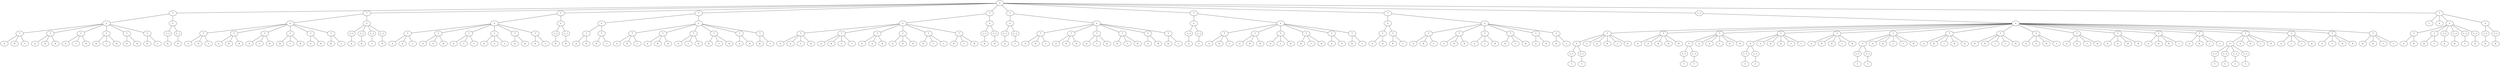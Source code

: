 graph F_abcd {
35313 [label="+" ] ;
35313 -- 35314
35313 -- 35349
35313 -- 35387
35313 -- 35421
35313 -- 35457
35313 -- 35495
35313 -- 35529
35313 -- 35563
35313 -- 35599
35313 -- 35732
35314 [label="*" ] ;
35314 -- 35317
35314 -- 35341
35317 [label="+" ] ;
35317 -- 35318
35317 -- 35322
35317 -- 35326
35317 -- 35330
35317 -- 35334
35317 -- 35337
35318 [label="*" ] ;
35318 -- 35319
35318 -- 35320
35318 -- 35321
35319 [label="a" ] ;
35320 [label="b" ] ;
35321 [label="c" ] ;
35322 [label="*" ] ;
35322 -- 35323
35322 -- 35324
35322 -- 35325
35323 [label="a" ] ;
35324 [label="b" ] ;
35325 [label="d" ] ;
35326 [label="*" ] ;
35326 -- 35327
35326 -- 35328
35326 -- 35329
35327 [label="a" ] ;
35328 [label="c" ] ;
35329 [label="d" ] ;
35330 [label="*" ] ;
35330 -- 35331
35330 -- 35332
35330 -- 35333
35331 [label="b" ] ;
35332 [label="c" ] ;
35333 [label="d" ] ;
35334 [label="*" ] ;
35334 -- 35335
35334 -- 35336
35335 [label="a" ] ;
35336 [label="d" ] ;
35337 [label="*" ] ;
35337 -- 35338
35337 -- 35339
35338 [label="b" ] ;
35339 [label="c" ] ;
35341 [label="+" ] ;
35341 -- 35342
35341 -- 35344
35342 [label="(...)" ] ;
35342 -- 35343
35343 [label="b" ] ;
35344 [label="(...)" ] ;
35344 -- 35345
35345 [label="d" ] ;
35349 [label="*" ] ;
35349 -- 35351
35349 -- 35375
35351 [label="+" ] ;
35351 -- 35352
35351 -- 35356
35351 -- 35360
35351 -- 35364
35351 -- 35368
35351 -- 35371
35352 [label="*" ] ;
35352 -- 35353
35352 -- 35354
35352 -- 35355
35353 [label="a" ] ;
35354 [label="b" ] ;
35355 [label="c" ] ;
35356 [label="*" ] ;
35356 -- 35357
35356 -- 35358
35356 -- 35359
35357 [label="a" ] ;
35358 [label="b" ] ;
35359 [label="d" ] ;
35360 [label="*" ] ;
35360 -- 35361
35360 -- 35362
35360 -- 35363
35361 [label="a" ] ;
35362 [label="c" ] ;
35363 [label="d" ] ;
35364 [label="*" ] ;
35364 -- 35365
35364 -- 35366
35364 -- 35367
35365 [label="b" ] ;
35366 [label="c" ] ;
35367 [label="d" ] ;
35368 [label="*" ] ;
35368 -- 35369
35368 -- 35370
35369 [label="a" ] ;
35370 [label="d" ] ;
35371 [label="*" ] ;
35371 -- 35372
35371 -- 35373
35372 [label="b" ] ;
35373 [label="c" ] ;
35375 [label="+" ] ;
35375 -- 35376
35375 -- 35378
35375 -- 35380
35375 -- 35382
35376 [label="(...)" ] ;
35376 -- 35377
35377 [label="a" ] ;
35378 [label="(...)" ] ;
35378 -- 35379
35379 [label="b" ] ;
35380 [label="(...)" ] ;
35380 -- 35381
35381 [label="c" ] ;
35382 [label="(...)" ] ;
35382 -- 35383
35383 [label="d" ] ;
35387 [label="*" ] ;
35387 -- 35389
35387 -- 35413
35389 [label="+" ] ;
35389 -- 35390
35389 -- 35394
35389 -- 35398
35389 -- 35402
35389 -- 35406
35389 -- 35409
35390 [label="*" ] ;
35390 -- 35391
35390 -- 35392
35390 -- 35393
35391 [label="a" ] ;
35392 [label="a" ] ;
35393 [label="c" ] ;
35394 [label="*" ] ;
35394 -- 35395
35394 -- 35396
35394 -- 35397
35395 [label="a" ] ;
35396 [label="a" ] ;
35397 [label="d" ] ;
35398 [label="*" ] ;
35398 -- 35399
35398 -- 35400
35398 -- 35401
35399 [label="a" ] ;
35400 [label="c" ] ;
35401 [label="c" ] ;
35402 [label="*" ] ;
35402 -- 35403
35402 -- 35404
35402 -- 35405
35403 [label="b" ] ;
35404 [label="c" ] ;
35405 [label="c" ] ;
35406 [label="*" ] ;
35406 -- 35407
35406 -- 35408
35407 [label="a" ] ;
35408 [label="d" ] ;
35409 [label="*" ] ;
35409 -- 35410
35409 -- 35411
35410 [label="b" ] ;
35411 [label="c" ] ;
35413 [label="+" ] ;
35413 -- 35414
35413 -- 35416
35414 [label="(...)" ] ;
35414 -- 35415
35415 [label="b" ] ;
35416 [label="(...)" ] ;
35416 -- 35417
35417 [label="d" ] ;
35421 [label="*" ] ;
35421 -- 35423
35421 -- 35431
35423 [label="+" ] ;
35423 -- 35424
35423 -- 35427
35424 [label="*" ] ;
35424 -- 35425
35424 -- 35426
35425 [label="a" ] ;
35426 [label="d" ] ;
35427 [label="*" ] ;
35427 -- 35428
35427 -- 35429
35428 [label="b" ] ;
35429 [label="c" ] ;
35431 [label="+" ] ;
35431 -- 35432
35431 -- 35436
35431 -- 35440
35431 -- 35444
35431 -- 35448
35431 -- 35451
35432 [label="*" ] ;
35432 -- 35433
35432 -- 35434
35432 -- 35435
35433 [label="a" ] ;
35434 [label="b" ] ;
35435 [label="c" ] ;
35436 [label="*" ] ;
35436 -- 35437
35436 -- 35438
35436 -- 35439
35437 [label="a" ] ;
35438 [label="b" ] ;
35439 [label="d" ] ;
35440 [label="*" ] ;
35440 -- 35441
35440 -- 35442
35440 -- 35443
35441 [label="a" ] ;
35442 [label="c" ] ;
35443 [label="d" ] ;
35444 [label="*" ] ;
35444 -- 35445
35444 -- 35446
35444 -- 35447
35445 [label="b" ] ;
35446 [label="c" ] ;
35447 [label="d" ] ;
35448 [label="*" ] ;
35448 -- 35449
35448 -- 35450
35449 [label="a" ] ;
35450 [label="d" ] ;
35451 [label="*" ] ;
35451 -- 35452
35451 -- 35453
35452 [label="b" ] ;
35453 [label="c" ] ;
35457 [label="*" ] ;
35457 -- 35459
35457 -- 35487
35459 [label="+" ] ;
35459 -- 35460
35459 -- 35465
35459 -- 35470
35459 -- 35474
35459 -- 35478
35459 -- 35482
35460 [label="*" ] ;
35460 -- 35461
35460 -- 35462
35460 -- 35463
35460 -- 35464
35461 [label="a" ] ;
35462 [label="a" ] ;
35463 [label="c" ] ;
35464 [label="d" ] ;
35465 [label="*" ] ;
35465 -- 35466
35465 -- 35467
35465 -- 35468
35465 -- 35469
35466 [label="a" ] ;
35467 [label="b" ] ;
35468 [label="c" ] ;
35469 [label="c" ] ;
35470 [label="*" ] ;
35470 -- 35471
35470 -- 35472
35470 -- 35473
35471 [label="a" ] ;
35472 [label="a" ] ;
35473 [label="d" ] ;
35474 [label="*" ] ;
35474 -- 35475
35474 -- 35476
35474 -- 35477
35475 [label="a" ] ;
35476 [label="b" ] ;
35477 [label="d" ] ;
35478 [label="*" ] ;
35478 -- 35479
35478 -- 35480
35478 -- 35481
35479 [label="b" ] ;
35480 [label="c" ] ;
35481 [label="c" ] ;
35482 [label="*" ] ;
35482 -- 35483
35482 -- 35484
35482 -- 35485
35483 [label="b" ] ;
35484 [label="c" ] ;
35485 [label="d" ] ;
35487 [label="+" ] ;
35487 -- 35488
35487 -- 35490
35488 [label="(...)" ] ;
35488 -- 35489
35489 [label="b" ] ;
35490 [label="(...)" ] ;
35490 -- 35491
35491 [label="d" ] ;
35495 [label="*" ] ;
35495 -- 35497
35495 -- 35503
35497 [label="+" ] ;
35497 -- 35498
35497 -- 35500
35498 [label="(...)" ] ;
35498 -- 35499
35499 [label="a" ] ;
35500 [label="(...)" ] ;
35500 -- 35501
35501 [label="c" ] ;
35503 [label="+" ] ;
35503 -- 35504
35503 -- 35508
35503 -- 35512
35503 -- 35516
35503 -- 35520
35503 -- 35523
35504 [label="*" ] ;
35504 -- 35505
35504 -- 35506
35504 -- 35507
35505 [label="a" ] ;
35506 [label="b" ] ;
35507 [label="c" ] ;
35508 [label="*" ] ;
35508 -- 35509
35508 -- 35510
35508 -- 35511
35509 [label="a" ] ;
35510 [label="b" ] ;
35511 [label="d" ] ;
35512 [label="*" ] ;
35512 -- 35513
35512 -- 35514
35512 -- 35515
35513 [label="a" ] ;
35514 [label="c" ] ;
35515 [label="d" ] ;
35516 [label="*" ] ;
35516 -- 35517
35516 -- 35518
35516 -- 35519
35517 [label="b" ] ;
35518 [label="c" ] ;
35519 [label="d" ] ;
35520 [label="*" ] ;
35520 -- 35521
35520 -- 35522
35521 [label="a" ] ;
35522 [label="d" ] ;
35523 [label="*" ] ;
35523 -- 35524
35523 -- 35525
35524 [label="b" ] ;
35525 [label="c" ] ;
35529 [label="*" ] ;
35529 -- 35531
35529 -- 35537
35531 [label="+" ] ;
35531 -- 35532
35531 -- 35534
35532 [label="(...)" ] ;
35532 -- 35533
35533 [label="a" ] ;
35534 [label="(...)" ] ;
35534 -- 35535
35535 [label="c" ] ;
35537 [label="+" ] ;
35537 -- 35538
35537 -- 35542
35537 -- 35546
35537 -- 35550
35537 -- 35554
35537 -- 35557
35538 [label="*" ] ;
35538 -- 35539
35538 -- 35540
35538 -- 35541
35539 [label="a" ] ;
35540 [label="b" ] ;
35541 [label="c" ] ;
35542 [label="*" ] ;
35542 -- 35543
35542 -- 35544
35542 -- 35545
35543 [label="a" ] ;
35544 [label="b" ] ;
35545 [label="d" ] ;
35546 [label="*" ] ;
35546 -- 35547
35546 -- 35548
35546 -- 35549
35547 [label="a" ] ;
35548 [label="c" ] ;
35549 [label="d" ] ;
35550 [label="*" ] ;
35550 -- 35551
35550 -- 35552
35550 -- 35553
35551 [label="b" ] ;
35552 [label="c" ] ;
35553 [label="d" ] ;
35554 [label="*" ] ;
35554 -- 35555
35554 -- 35556
35555 [label="a" ] ;
35556 [label="d" ] ;
35557 [label="*" ] ;
35557 -- 35558
35557 -- 35559
35558 [label="b" ] ;
35559 [label="c" ] ;
35563 [label="*" ] ;
35563 -- 35565
35563 -- 35573
35565 [label="+" ] ;
35565 -- 35566
35565 -- 35569
35566 [label="*" ] ;
35566 -- 35567
35566 -- 35568
35567 [label="a" ] ;
35568 [label="d" ] ;
35569 [label="*" ] ;
35569 -- 35570
35569 -- 35571
35570 [label="b" ] ;
35571 [label="c" ] ;
35573 [label="+" ] ;
35573 -- 35574
35573 -- 35578
35573 -- 35582
35573 -- 35586
35573 -- 35590
35573 -- 35593
35574 [label="*" ] ;
35574 -- 35575
35574 -- 35576
35574 -- 35577
35575 [label="a" ] ;
35576 [label="b" ] ;
35577 [label="c" ] ;
35578 [label="*" ] ;
35578 -- 35579
35578 -- 35580
35578 -- 35581
35579 [label="a" ] ;
35580 [label="b" ] ;
35581 [label="d" ] ;
35582 [label="*" ] ;
35582 -- 35583
35582 -- 35584
35582 -- 35585
35583 [label="a" ] ;
35584 [label="c" ] ;
35585 [label="d" ] ;
35586 [label="*" ] ;
35586 -- 35587
35586 -- 35588
35586 -- 35589
35587 [label="b" ] ;
35588 [label="c" ] ;
35589 [label="d" ] ;
35590 [label="*" ] ;
35590 -- 35591
35590 -- 35592
35591 [label="a" ] ;
35592 [label="d" ] ;
35593 [label="*" ] ;
35593 -- 35594
35593 -- 35595
35594 [label="b" ] ;
35595 [label="c" ] ;
35599 [label="(...)" ] ;
35599 -- 35601
35601 [label="+" ] ;
35601 -- 35602
35601 -- 35614
35601 -- 35620
35601 -- 35632
35601 -- 35644
35601 -- 35650
35601 -- 35662
35601 -- 35668
35601 -- 35674
35601 -- 35679
35601 -- 35684
35601 -- 35689
35601 -- 35694
35601 -- 35699
35601 -- 35714
35601 -- 35719
35601 -- 35724
35602 [label="*" ] ;
35602 -- 35604
35602 -- 35609
35602 -- 35610
35602 -- 35611
35602 -- 35612
35602 -- 35613
35604 [label="+" ] ;
35604 -- 35605
35604 -- 35607
35605 [label="(...)" ] ;
35605 -- 35606
35606 [label="1" ] ;
35607 [label="(...)" ] ;
35607 -- 35608
35608 [label="1" ] ;
35609 [label="a" ] ;
35610 [label="a" ] ;
35611 [label="b" ] ;
35612 [label="c" ] ;
35613 [label="d" ] ;
35614 [label="*" ] ;
35614 -- 35615
35614 -- 35616
35614 -- 35617
35614 -- 35618
35614 -- 35619
35615 [label="a" ] ;
35616 [label="a" ] ;
35617 [label="b" ] ;
35618 [label="d" ] ;
35619 [label="d" ] ;
35620 [label="*" ] ;
35620 -- 35622
35620 -- 35627
35620 -- 35628
35620 -- 35629
35620 -- 35630
35620 -- 35631
35622 [label="+" ] ;
35622 -- 35623
35622 -- 35625
35623 [label="(...)" ] ;
35623 -- 35624
35624 [label="1" ] ;
35625 [label="(...)" ] ;
35625 -- 35626
35626 [label="1" ] ;
35627 [label="a" ] ;
35628 [label="a" ] ;
35629 [label="c" ] ;
35630 [label="d" ] ;
35631 [label="d" ] ;
35632 [label="*" ] ;
35632 -- 35634
35632 -- 35639
35632 -- 35640
35632 -- 35641
35632 -- 35642
35632 -- 35643
35634 [label="+" ] ;
35634 -- 35635
35634 -- 35637
35635 [label="(...)" ] ;
35635 -- 35636
35636 [label="1" ] ;
35637 [label="(...)" ] ;
35637 -- 35638
35638 [label="1" ] ;
35639 [label="a" ] ;
35640 [label="b" ] ;
35641 [label="b" ] ;
35642 [label="c" ] ;
35643 [label="c" ] ;
35644 [label="*" ] ;
35644 -- 35645
35644 -- 35646
35644 -- 35647
35644 -- 35648
35644 -- 35649
35645 [label="a" ] ;
35646 [label="b" ] ;
35647 [label="b" ] ;
35648 [label="c" ] ;
35649 [label="d" ] ;
35650 [label="*" ] ;
35650 -- 35652
35650 -- 35657
35650 -- 35658
35650 -- 35659
35650 -- 35660
35650 -- 35661
35652 [label="+" ] ;
35652 -- 35653
35652 -- 35655
35653 [label="(...)" ] ;
35653 -- 35654
35654 [label="1" ] ;
35655 [label="(...)" ] ;
35655 -- 35656
35656 [label="1" ] ;
35657 [label="a" ] ;
35658 [label="b" ] ;
35659 [label="c" ] ;
35660 [label="c" ] ;
35661 [label="d" ] ;
35662 [label="*" ] ;
35662 -- 35663
35662 -- 35664
35662 -- 35665
35662 -- 35666
35662 -- 35667
35663 [label="a" ] ;
35664 [label="b" ] ;
35665 [label="c" ] ;
35666 [label="d" ] ;
35667 [label="d" ] ;
35668 [label="*" ] ;
35668 -- 35669
35668 -- 35670
35668 -- 35671
35668 -- 35672
35668 -- 35673
35669 [label="b" ] ;
35670 [label="b" ] ;
35671 [label="c" ] ;
35672 [label="c" ] ;
35673 [label="d" ] ;
35674 [label="*" ] ;
35674 -- 35675
35674 -- 35676
35674 -- 35677
35674 -- 35678
35675 [label="a" ] ;
35676 [label="a" ] ;
35677 [label="b" ] ;
35678 [label="c" ] ;
35679 [label="*" ] ;
35679 -- 35680
35679 -- 35681
35679 -- 35682
35679 -- 35683
35680 [label="a" ] ;
35681 [label="a" ] ;
35682 [label="c" ] ;
35683 [label="d" ] ;
35684 [label="*" ] ;
35684 -- 35685
35684 -- 35686
35684 -- 35687
35684 -- 35688
35685 [label="a" ] ;
35686 [label="a" ] ;
35687 [label="d" ] ;
35688 [label="d" ] ;
35689 [label="*" ] ;
35689 -- 35690
35689 -- 35691
35689 -- 35692
35689 -- 35693
35690 [label="a" ] ;
35691 [label="b" ] ;
35692 [label="b" ] ;
35693 [label="c" ] ;
35694 [label="*" ] ;
35694 -- 35695
35694 -- 35696
35694 -- 35697
35694 -- 35698
35695 [label="a" ] ;
35696 [label="b" ] ;
35697 [label="c" ] ;
35698 [label="c" ] ;
35699 [label="*" ] ;
35699 -- 35701
35699 -- 35710
35699 -- 35711
35699 -- 35712
35699 -- 35713
35701 [label="+" ] ;
35701 -- 35702
35701 -- 35704
35701 -- 35706
35701 -- 35708
35702 [label="(...)" ] ;
35702 -- 35703
35703 [label="1" ] ;
35704 [label="(...)" ] ;
35704 -- 35705
35705 [label="1" ] ;
35706 [label="(...)" ] ;
35706 -- 35707
35707 [label="1" ] ;
35708 [label="(...)" ] ;
35708 -- 35709
35709 [label="1" ] ;
35710 [label="a" ] ;
35711 [label="b" ] ;
35712 [label="c" ] ;
35713 [label="d" ] ;
35714 [label="*" ] ;
35714 -- 35715
35714 -- 35716
35714 -- 35717
35714 -- 35718
35715 [label="a" ] ;
35716 [label="c" ] ;
35717 [label="c" ] ;
35718 [label="d" ] ;
35719 [label="*" ] ;
35719 -- 35720
35719 -- 35721
35719 -- 35722
35719 -- 35723
35720 [label="a" ] ;
35721 [label="c" ] ;
35722 [label="d" ] ;
35723 [label="d" ] ;
35724 [label="*" ] ;
35724 -- 35725
35724 -- 35726
35724 -- 35727
35724 -- 35728
35725 [label="b" ] ;
35726 [label="b" ] ;
35727 [label="c" ] ;
35728 [label="c" ] ;
35732 [label="*" ] ;
35732 -- 35733
35732 -- 35734
35732 -- 35736
35732 -- 35752
35733 [label="c" ] ;
35734 [label="a" ] ;
35736 [label="+" ] ;
35736 -- 35737
35736 -- 35740
35736 -- 35743
35736 -- 35745
35736 -- 35747
35736 -- 35749
35737 [label="*" ] ;
35737 -- 35738
35737 -- 35739
35738 [label="a" ] ;
35739 [label="d" ] ;
35740 [label="*" ] ;
35740 -- 35741
35740 -- 35742
35741 [label="b" ] ;
35742 [label="c" ] ;
35743 [label="(...)" ] ;
35743 -- 35744
35744 [label="a" ] ;
35745 [label="(...)" ] ;
35745 -- 35746
35746 [label="b" ] ;
35747 [label="(...)" ] ;
35747 -- 35748
35748 [label="c" ] ;
35749 [label="(...)" ] ;
35749 -- 35750
35750 [label="d" ] ;
35752 [label="+" ] ;
35752 -- 35753
35752 -- 35755
35753 [label="(...)" ] ;
35753 -- 35754
35754 [label="b" ] ;
35755 [label="(...)" ] ;
35755 -- 35756
35756 [label="d" ] ;
}
